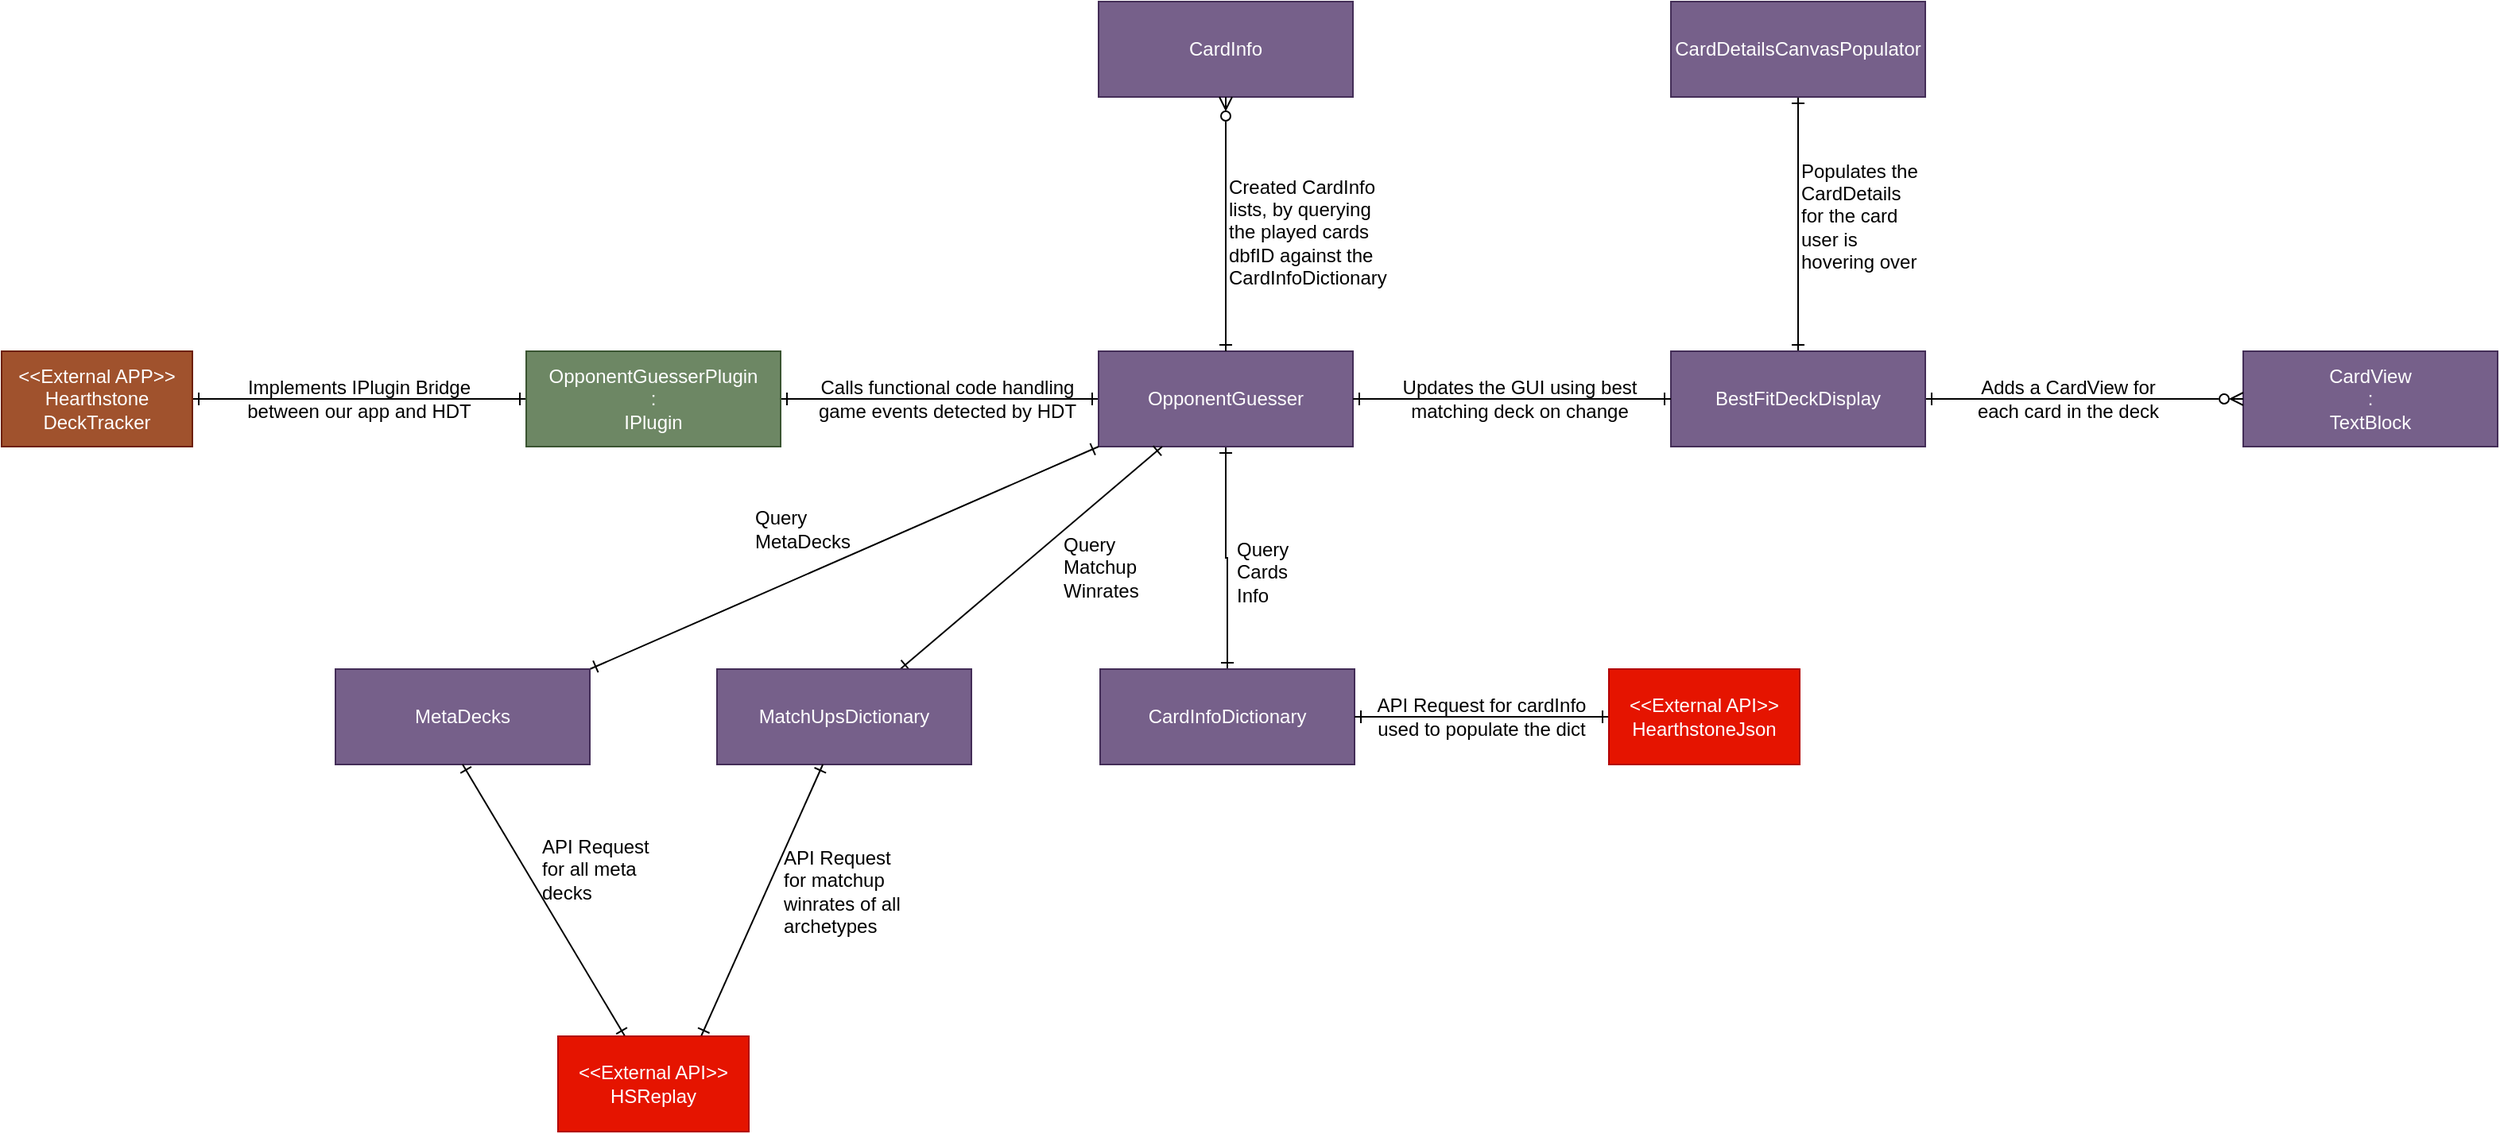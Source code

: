 <mxfile>
    <diagram id="R2lEEEUBdFMjLlhIrx00" name="Page-1">
        <mxGraphModel dx="1940" dy="1154" grid="0" gridSize="10" guides="1" tooltips="1" connect="1" arrows="1" fold="1" page="0" pageScale="1" pageWidth="850" pageHeight="1100" math="0" shadow="0" extFonts="Permanent Marker^https://fonts.googleapis.com/css?family=Permanent+Marker">
            <root>
                <mxCell id="0"/>
                <mxCell id="1" parent="0"/>
                <mxCell id="C-vyLk0tnHw3VtMMgP7b-1" value="" style="edgeStyle=entityRelationEdgeStyle;endArrow=ERone;startArrow=ERone;endFill=0;startFill=0;exitX=1;exitY=0.5;exitDx=0;exitDy=0;entryX=0;entryY=0.5;entryDx=0;entryDy=0;" parent="1" source="4wO5LQYT5ljlnsEUzrKc-6" target="4wO5LQYT5ljlnsEUzrKc-9" edge="1">
                    <mxGeometry width="100" height="100" relative="1" as="geometry">
                        <mxPoint x="290" y="195" as="sourcePoint"/>
                        <mxPoint x="450" y="195" as="targetPoint"/>
                    </mxGeometry>
                </mxCell>
                <mxCell id="4wO5LQYT5ljlnsEUzrKc-2" style="edgeStyle=orthogonalEdgeStyle;rounded=0;orthogonalLoop=1;jettySize=auto;html=1;exitX=1;exitY=0.5;exitDx=0;exitDy=0;entryX=0;entryY=0.5;entryDx=0;entryDy=0;startArrow=ERone;startFill=0;endArrow=ERone;endFill=0;" parent="1" source="4wO5LQYT5ljlnsEUzrKc-1" target="4wO5LQYT5ljlnsEUzrKc-6" edge="1">
                    <mxGeometry relative="1" as="geometry">
                        <mxPoint x="40" y="195" as="targetPoint"/>
                    </mxGeometry>
                </mxCell>
                <mxCell id="4wO5LQYT5ljlnsEUzrKc-1" value="&amp;lt;&amp;lt;External APP&amp;gt;&amp;gt;&lt;br&gt;Hearthstone DeckTracker" style="rounded=0;whiteSpace=wrap;html=1;fillColor=#a0522d;strokeColor=#6D1F00;fontColor=#ffffff;" parent="1" vertex="1">
                    <mxGeometry x="-290" y="160" width="120" height="60" as="geometry"/>
                </mxCell>
                <mxCell id="4wO5LQYT5ljlnsEUzrKc-6" value="OpponentGuesserPlugin&lt;br&gt;:&lt;br&gt;IPlugin" style="rounded=0;whiteSpace=wrap;html=1;fillColor=#6d8764;fontColor=#ffffff;strokeColor=#3A5431;" parent="1" vertex="1">
                    <mxGeometry x="40" y="160" width="160" height="60" as="geometry"/>
                </mxCell>
                <mxCell id="4wO5LQYT5ljlnsEUzrKc-30" style="edgeStyle=orthogonalEdgeStyle;rounded=0;orthogonalLoop=1;jettySize=auto;html=1;exitX=0.5;exitY=1;exitDx=0;exitDy=0;startArrow=ERone;startFill=0;endArrow=ERone;endFill=0;" parent="1" source="4wO5LQYT5ljlnsEUzrKc-9" target="4wO5LQYT5ljlnsEUzrKc-19" edge="1">
                    <mxGeometry relative="1" as="geometry"/>
                </mxCell>
                <mxCell id="4wO5LQYT5ljlnsEUzrKc-9" value="OpponentGuesser" style="rounded=0;whiteSpace=wrap;html=1;fillColor=#76608a;fontColor=#ffffff;strokeColor=#432D57;" parent="1" vertex="1">
                    <mxGeometry x="400" y="160" width="160" height="60" as="geometry"/>
                </mxCell>
                <mxCell id="4wO5LQYT5ljlnsEUzrKc-14" value="Implements IPlugin Bridge between our app and HDT" style="text;html=1;strokeColor=none;fillColor=none;align=center;verticalAlign=middle;whiteSpace=wrap;rounded=0;" parent="1" vertex="1">
                    <mxGeometry x="-145" y="175" width="160" height="30" as="geometry"/>
                </mxCell>
                <mxCell id="4wO5LQYT5ljlnsEUzrKc-15" value="Calls functional code handling game events detected by HDT" style="text;html=1;strokeColor=none;fillColor=none;align=center;verticalAlign=middle;whiteSpace=wrap;rounded=0;" parent="1" vertex="1">
                    <mxGeometry x="220" y="175" width="170" height="30" as="geometry"/>
                </mxCell>
                <mxCell id="4wO5LQYT5ljlnsEUzrKc-16" value="CardInfo" style="rounded=0;whiteSpace=wrap;html=1;fillColor=#76608a;fontColor=#ffffff;strokeColor=#432D57;" parent="1" vertex="1">
                    <mxGeometry x="400" y="-60" width="160" height="60" as="geometry"/>
                </mxCell>
                <mxCell id="4wO5LQYT5ljlnsEUzrKc-17" value="CardView&lt;br&gt;:&lt;br&gt;TextBlock" style="rounded=0;whiteSpace=wrap;html=1;fillColor=#76608a;fontColor=#ffffff;strokeColor=#432D57;" parent="1" vertex="1">
                    <mxGeometry x="1120" y="160" width="160" height="60" as="geometry"/>
                </mxCell>
                <mxCell id="4wO5LQYT5ljlnsEUzrKc-28" value="" style="edgeStyle=orthogonalEdgeStyle;rounded=0;orthogonalLoop=1;jettySize=auto;html=1;startArrow=ERone;startFill=0;endArrow=ERzeroToMany;endFill=0;exitX=0.5;exitY=0;exitDx=0;exitDy=0;" parent="1" source="4wO5LQYT5ljlnsEUzrKc-9" target="4wO5LQYT5ljlnsEUzrKc-16" edge="1">
                    <mxGeometry relative="1" as="geometry"/>
                </mxCell>
                <mxCell id="4wO5LQYT5ljlnsEUzrKc-19" value="CardInfoDictionary" style="rounded=0;whiteSpace=wrap;html=1;fillColor=#76608a;fontColor=#ffffff;strokeColor=#432D57;" parent="1" vertex="1">
                    <mxGeometry x="401" y="360" width="160" height="60" as="geometry"/>
                </mxCell>
                <mxCell id="4wO5LQYT5ljlnsEUzrKc-46" style="edgeStyle=orthogonalEdgeStyle;rounded=0;orthogonalLoop=1;jettySize=auto;html=1;exitX=0.5;exitY=0;exitDx=0;exitDy=0;entryX=0.5;entryY=1;entryDx=0;entryDy=0;startArrow=ERone;startFill=0;endArrow=ERone;endFill=0;" parent="1" source="4wO5LQYT5ljlnsEUzrKc-21" target="4wO5LQYT5ljlnsEUzrKc-22" edge="1">
                    <mxGeometry relative="1" as="geometry"/>
                </mxCell>
                <mxCell id="4wO5LQYT5ljlnsEUzrKc-48" style="edgeStyle=orthogonalEdgeStyle;rounded=0;orthogonalLoop=1;jettySize=auto;html=1;entryX=0;entryY=0.5;entryDx=0;entryDy=0;endArrow=ERzeroToMany;endFill=0;startArrow=ERone;startFill=0;" parent="1" source="4wO5LQYT5ljlnsEUzrKc-21" target="4wO5LQYT5ljlnsEUzrKc-17" edge="1">
                    <mxGeometry relative="1" as="geometry"/>
                </mxCell>
                <mxCell id="4wO5LQYT5ljlnsEUzrKc-21" value="BestFitDeckDisplay" style="rounded=0;whiteSpace=wrap;html=1;fillColor=#76608a;fontColor=#ffffff;strokeColor=#432D57;" parent="1" vertex="1">
                    <mxGeometry x="760" y="160" width="160" height="60" as="geometry"/>
                </mxCell>
                <mxCell id="4wO5LQYT5ljlnsEUzrKc-22" value="CardDetailsCanvasPopulator" style="rounded=0;whiteSpace=wrap;html=1;fillColor=#76608a;fontColor=#ffffff;strokeColor=#432D57;" parent="1" vertex="1">
                    <mxGeometry x="760" y="-60" width="160" height="60" as="geometry"/>
                </mxCell>
                <mxCell id="4wO5LQYT5ljlnsEUzrKc-24" value="" style="edgeStyle=entityRelationEdgeStyle;endArrow=ERone;startArrow=ERone;endFill=0;startFill=0;exitX=0;exitY=0.5;exitDx=0;exitDy=0;entryX=1;entryY=0.5;entryDx=0;entryDy=0;" parent="1" source="4wO5LQYT5ljlnsEUzrKc-21" target="4wO5LQYT5ljlnsEUzrKc-9" edge="1">
                    <mxGeometry width="100" height="100" relative="1" as="geometry">
                        <mxPoint x="210" y="200" as="sourcePoint"/>
                        <mxPoint x="410" y="200" as="targetPoint"/>
                    </mxGeometry>
                </mxCell>
                <mxCell id="4wO5LQYT5ljlnsEUzrKc-25" value="Updates the GUI using best matching deck on change" style="text;html=1;strokeColor=none;fillColor=none;align=center;verticalAlign=middle;whiteSpace=wrap;rounded=0;" parent="1" vertex="1">
                    <mxGeometry x="590" y="175" width="150" height="30" as="geometry"/>
                </mxCell>
                <mxCell id="4wO5LQYT5ljlnsEUzrKc-31" value="&amp;lt;&amp;lt;External&amp;gt;&amp;gt;&lt;br&gt;HearthstoneJson" style="rounded=0;whiteSpace=wrap;html=1;fillColor=#e51400;strokeColor=#B20000;fontColor=#ffffff;" parent="1" vertex="1">
                    <mxGeometry x="721" y="360" width="120" height="60" as="geometry"/>
                </mxCell>
                <mxCell id="4wO5LQYT5ljlnsEUzrKc-32" style="edgeStyle=orthogonalEdgeStyle;rounded=0;orthogonalLoop=1;jettySize=auto;html=1;exitX=1;exitY=0.5;exitDx=0;exitDy=0;startArrow=ERone;startFill=0;endArrow=ERone;endFill=0;entryX=0;entryY=0.5;entryDx=0;entryDy=0;" parent="1" source="4wO5LQYT5ljlnsEUzrKc-19" target="4wO5LQYT5ljlnsEUzrKc-31" edge="1">
                    <mxGeometry relative="1" as="geometry">
                        <mxPoint x="491" y="260" as="sourcePoint"/>
                        <mxPoint x="491" y="370" as="targetPoint"/>
                    </mxGeometry>
                </mxCell>
                <mxCell id="4wO5LQYT5ljlnsEUzrKc-34" value="API Request for cardInfo used to populate the dict" style="text;html=1;strokeColor=none;fillColor=none;align=center;verticalAlign=middle;whiteSpace=wrap;rounded=0;" parent="1" vertex="1">
                    <mxGeometry x="571" y="375" width="140" height="30" as="geometry"/>
                </mxCell>
                <mxCell id="4wO5LQYT5ljlnsEUzrKc-36" value="Created CardInfo lists, by querying the played cards dbfID against the CardInfoDictionary" style="text;html=1;strokeColor=none;fillColor=none;align=left;verticalAlign=middle;whiteSpace=wrap;rounded=0;" parent="1" vertex="1">
                    <mxGeometry x="480" y="20" width="80" height="130" as="geometry"/>
                </mxCell>
                <mxCell id="4wO5LQYT5ljlnsEUzrKc-38" value="&amp;lt;&amp;lt;External API&amp;gt;&amp;gt;&lt;br&gt;HearthstoneJson" style="rounded=0;whiteSpace=wrap;html=1;fillColor=#e51400;strokeColor=#B20000;fontColor=#ffffff;" parent="1" vertex="1">
                    <mxGeometry x="721" y="360" width="120" height="60" as="geometry"/>
                </mxCell>
                <mxCell id="4wO5LQYT5ljlnsEUzrKc-44" value="Query Cards Info" style="text;html=1;strokeColor=none;fillColor=none;align=left;verticalAlign=middle;whiteSpace=wrap;rounded=0;" parent="1" vertex="1">
                    <mxGeometry x="485" y="280" width="53" height="38" as="geometry"/>
                </mxCell>
                <mxCell id="4wO5LQYT5ljlnsEUzrKc-47" value="Populates the CardDetails for the card user is hovering over" style="text;html=1;strokeColor=none;fillColor=none;align=left;verticalAlign=middle;whiteSpace=wrap;rounded=0;" parent="1" vertex="1">
                    <mxGeometry x="840" y="10" width="80" height="130" as="geometry"/>
                </mxCell>
                <mxCell id="4wO5LQYT5ljlnsEUzrKc-49" value="Adds a CardView for each card in the deck" style="text;html=1;strokeColor=none;fillColor=none;align=center;verticalAlign=middle;whiteSpace=wrap;rounded=0;" parent="1" vertex="1">
                    <mxGeometry x="940" y="175" width="140" height="30" as="geometry"/>
                </mxCell>
                <mxCell id="10" style="edgeStyle=none;html=1;entryX=0.25;entryY=1;entryDx=0;entryDy=0;startArrow=ERone;startFill=0;endArrow=ERone;endFill=0;" edge="1" parent="1" source="2" target="4wO5LQYT5ljlnsEUzrKc-9">
                    <mxGeometry relative="1" as="geometry"/>
                </mxCell>
                <mxCell id="2" value="MatchUpsDictionary" style="rounded=0;whiteSpace=wrap;html=1;fillColor=#76608a;fontColor=#ffffff;strokeColor=#432D57;" vertex="1" parent="1">
                    <mxGeometry x="160" y="360" width="160" height="60" as="geometry"/>
                </mxCell>
                <mxCell id="11" style="edgeStyle=none;html=1;exitX=1;exitY=0;exitDx=0;exitDy=0;entryX=0;entryY=1;entryDx=0;entryDy=0;startArrow=ERone;startFill=0;endArrow=ERone;endFill=0;" edge="1" parent="1" source="3" target="4wO5LQYT5ljlnsEUzrKc-9">
                    <mxGeometry relative="1" as="geometry"/>
                </mxCell>
                <mxCell id="3" value="MetaDecks" style="rounded=0;whiteSpace=wrap;html=1;fillColor=#76608a;fontColor=#ffffff;strokeColor=#432D57;" vertex="1" parent="1">
                    <mxGeometry x="-80" y="360" width="160" height="60" as="geometry"/>
                </mxCell>
                <mxCell id="5" value="" style="edgeStyle=none;html=1;endArrow=ERone;endFill=0;startArrow=ERone;startFill=0;exitX=0.75;exitY=0;exitDx=0;exitDy=0;" edge="1" parent="1" source="6" target="2">
                    <mxGeometry relative="1" as="geometry">
                        <mxPoint x="240" y="505" as="sourcePoint"/>
                    </mxGeometry>
                </mxCell>
                <mxCell id="7" style="edgeStyle=none;html=1;entryX=0.5;entryY=1;entryDx=0;entryDy=0;startArrow=ERone;startFill=0;endArrow=ERone;endFill=0;" edge="1" parent="1" source="6" target="3">
                    <mxGeometry relative="1" as="geometry"/>
                </mxCell>
                <mxCell id="6" value="&amp;lt;&amp;lt;External API&amp;gt;&amp;gt;&lt;br&gt;HSReplay" style="rounded=0;whiteSpace=wrap;html=1;fillColor=#e51400;strokeColor=#B20000;fontColor=#ffffff;" vertex="1" parent="1">
                    <mxGeometry x="60" y="591" width="120" height="60" as="geometry"/>
                </mxCell>
                <mxCell id="8" value="API Request for all meta decks" style="text;html=1;strokeColor=none;fillColor=none;align=left;verticalAlign=middle;whiteSpace=wrap;rounded=0;" vertex="1" parent="1">
                    <mxGeometry x="48" y="459" width="80" height="54" as="geometry"/>
                </mxCell>
                <mxCell id="9" value="API Request for matchup winrates of all archetypes" style="text;html=1;strokeColor=none;fillColor=none;align=left;verticalAlign=middle;whiteSpace=wrap;rounded=0;" vertex="1" parent="1">
                    <mxGeometry x="200" y="473" width="80" height="54" as="geometry"/>
                </mxCell>
                <mxCell id="17" value="Query Matchup&lt;br&gt;Winrates" style="text;html=1;strokeColor=none;fillColor=none;align=left;verticalAlign=middle;whiteSpace=wrap;rounded=0;" vertex="1" parent="1">
                    <mxGeometry x="376" y="274" width="53" height="44" as="geometry"/>
                </mxCell>
                <mxCell id="18" value="Query MetaDecks" style="text;html=1;strokeColor=none;fillColor=none;align=left;verticalAlign=middle;whiteSpace=wrap;rounded=0;" vertex="1" parent="1">
                    <mxGeometry x="182" y="250" width="66" height="44" as="geometry"/>
                </mxCell>
            </root>
        </mxGraphModel>
    </diagram>
</mxfile>